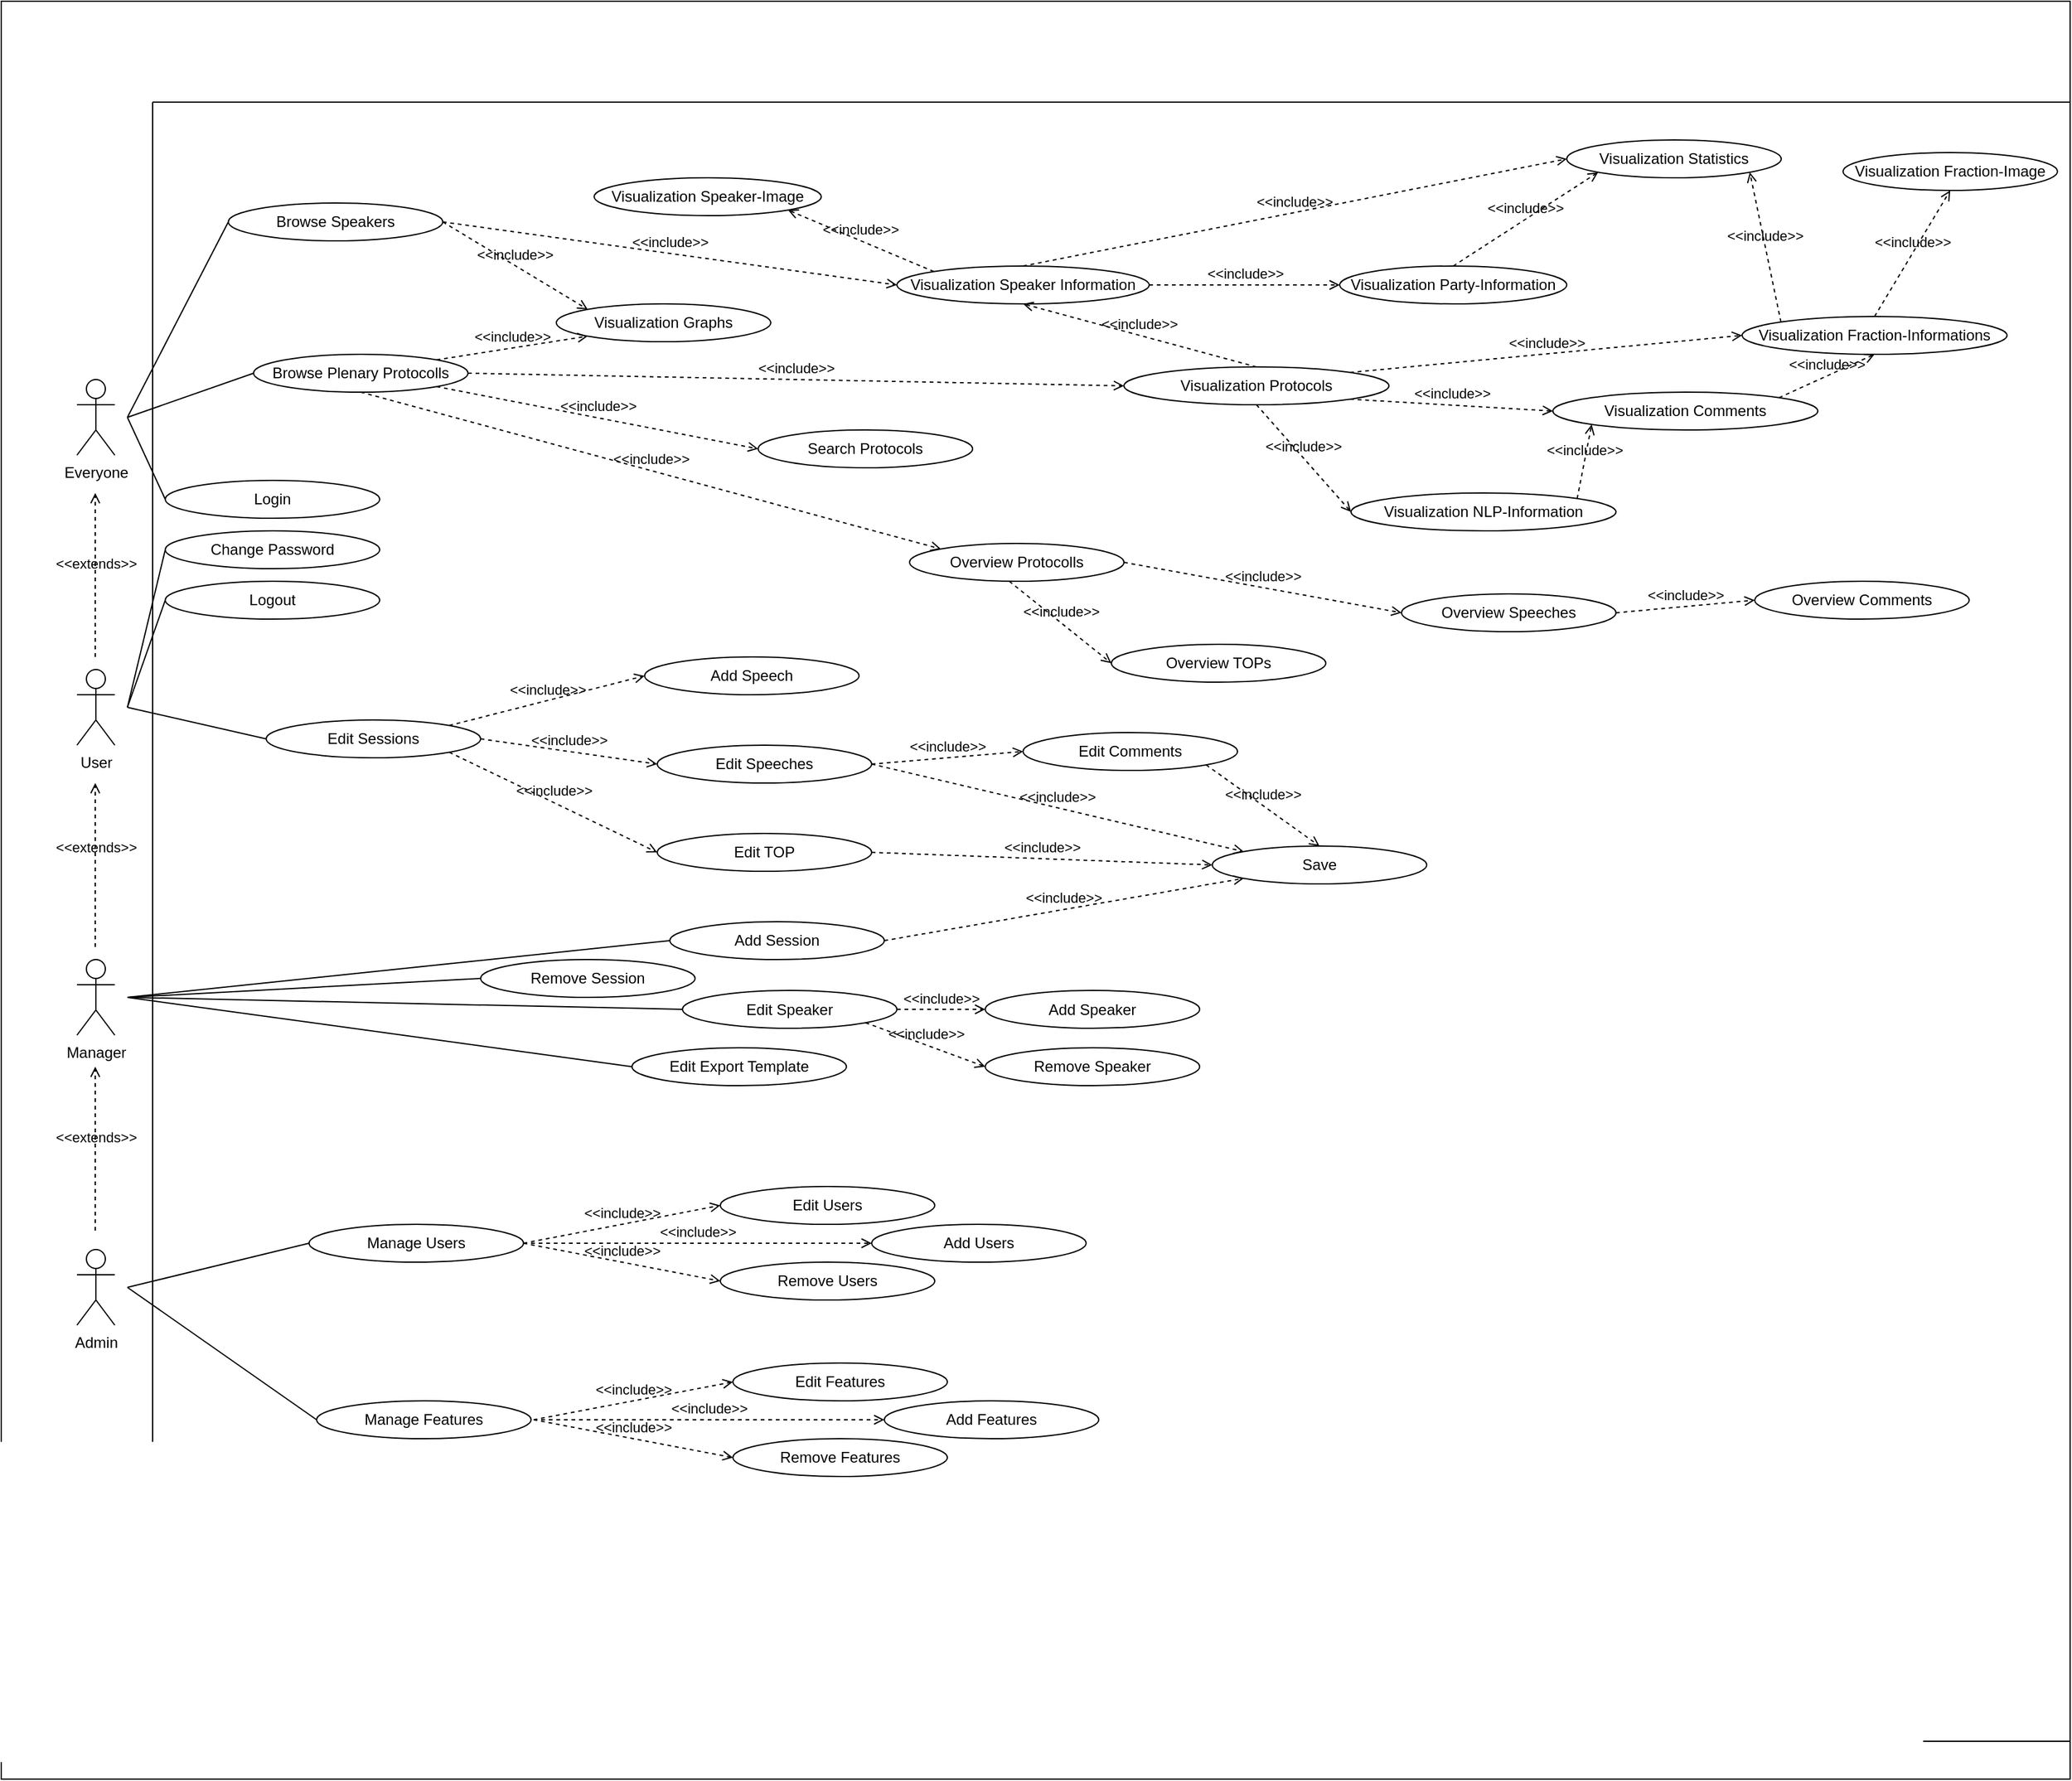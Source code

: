 <mxfile version="20.8.20" type="device"><diagram name="Seite-1" id="QeFo8UdcVytiKPAYH8MY"><mxGraphModel dx="2585" dy="2299" grid="1" gridSize="10" guides="1" tooltips="1" connect="1" arrows="1" fold="1" page="1" pageScale="1" pageWidth="827" pageHeight="1169" math="0" shadow="0"><root><mxCell id="0"/><mxCell id="1" parent="0"/><mxCell id="bOBkqjKPayrMbdcHPnFv-1" value="" style="rounded=0;whiteSpace=wrap;html=1;" vertex="1" parent="1"><mxGeometry y="-260" width="1640" height="1410" as="geometry"/></mxCell><mxCell id="shflEBDktMrE6u8HERlH-1" value="Everyone" style="shape=umlActor;verticalLabelPosition=bottom;verticalAlign=top;html=1;outlineConnect=0;" parent="1" vertex="1"><mxGeometry x="60" y="40" width="30" height="60" as="geometry"/></mxCell><mxCell id="shflEBDktMrE6u8HERlH-2" value="User" style="shape=umlActor;verticalLabelPosition=bottom;verticalAlign=top;html=1;outlineConnect=0;" parent="1" vertex="1"><mxGeometry x="60" y="270" width="30" height="60" as="geometry"/></mxCell><mxCell id="shflEBDktMrE6u8HERlH-3" value="Manager" style="shape=umlActor;verticalLabelPosition=bottom;verticalAlign=top;html=1;outlineConnect=0;" parent="1" vertex="1"><mxGeometry x="60" y="500" width="30" height="60" as="geometry"/></mxCell><mxCell id="shflEBDktMrE6u8HERlH-4" value="Admin" style="shape=umlActor;verticalLabelPosition=bottom;verticalAlign=top;html=1;outlineConnect=0;" parent="1" vertex="1"><mxGeometry x="60" y="730" width="30" height="60" as="geometry"/></mxCell><mxCell id="shflEBDktMrE6u8HERlH-13" value="" style="swimlane;startSize=0;" parent="1" vertex="1"><mxGeometry x="120" y="-180" width="1520" height="1300" as="geometry"/></mxCell><mxCell id="shflEBDktMrE6u8HERlH-18" value="Browse Plenary Protocolls" style="ellipse;whiteSpace=wrap;html=1;" parent="shflEBDktMrE6u8HERlH-13" vertex="1"><mxGeometry x="80" y="200" width="170" height="30" as="geometry"/></mxCell><mxCell id="shflEBDktMrE6u8HERlH-21" value="Visualization Graphs" style="ellipse;whiteSpace=wrap;html=1;" parent="shflEBDktMrE6u8HERlH-13" vertex="1"><mxGeometry x="320" y="160" width="170" height="30" as="geometry"/></mxCell><mxCell id="shflEBDktMrE6u8HERlH-20" value="Visualization Speaker Information" style="ellipse;whiteSpace=wrap;html=1;" parent="shflEBDktMrE6u8HERlH-13" vertex="1"><mxGeometry x="590" y="130" width="200" height="30" as="geometry"/></mxCell><mxCell id="shflEBDktMrE6u8HERlH-19" value="Browse Speakers" style="ellipse;whiteSpace=wrap;html=1;" parent="shflEBDktMrE6u8HERlH-13" vertex="1"><mxGeometry x="60" y="80" width="170" height="30" as="geometry"/></mxCell><mxCell id="shflEBDktMrE6u8HERlH-23" value="Visualization Statistics" style="ellipse;whiteSpace=wrap;html=1;" parent="shflEBDktMrE6u8HERlH-13" vertex="1"><mxGeometry x="1121" y="30" width="170" height="30" as="geometry"/></mxCell><mxCell id="shflEBDktMrE6u8HERlH-24" value="Visualization Speaker-Image" style="ellipse;whiteSpace=wrap;html=1;" parent="shflEBDktMrE6u8HERlH-13" vertex="1"><mxGeometry x="350" y="60" width="180" height="30" as="geometry"/></mxCell><mxCell id="shflEBDktMrE6u8HERlH-25" value="Visualization Party-Information" style="ellipse;whiteSpace=wrap;html=1;" parent="shflEBDktMrE6u8HERlH-13" vertex="1"><mxGeometry x="941" y="130" width="180" height="30" as="geometry"/></mxCell><mxCell id="shflEBDktMrE6u8HERlH-26" value="Visualization Fraction-Informations" style="ellipse;whiteSpace=wrap;html=1;" parent="shflEBDktMrE6u8HERlH-13" vertex="1"><mxGeometry x="1260" y="170" width="210" height="30" as="geometry"/></mxCell><mxCell id="shflEBDktMrE6u8HERlH-27" value="Visualization Fraction-Image" style="ellipse;whiteSpace=wrap;html=1;" parent="shflEBDktMrE6u8HERlH-13" vertex="1"><mxGeometry x="1340" y="40" width="170" height="30" as="geometry"/></mxCell><mxCell id="shflEBDktMrE6u8HERlH-30" value="&amp;lt;&amp;lt;include&amp;gt;&amp;gt;" style="edgeStyle=none;html=1;endArrow=open;verticalAlign=bottom;dashed=1;labelBackgroundColor=none;rounded=0;entryX=0;entryY=1;entryDx=0;entryDy=0;exitX=1;exitY=0;exitDx=0;exitDy=0;" parent="shflEBDktMrE6u8HERlH-13" source="shflEBDktMrE6u8HERlH-18" target="shflEBDktMrE6u8HERlH-21" edge="1"><mxGeometry width="160" relative="1" as="geometry"><mxPoint x="295" y="310" as="sourcePoint"/><mxPoint x="580" y="310" as="targetPoint"/></mxGeometry></mxCell><mxCell id="shflEBDktMrE6u8HERlH-32" value="&amp;lt;&amp;lt;include&amp;gt;&amp;gt;" style="edgeStyle=none;html=1;endArrow=open;verticalAlign=bottom;dashed=1;labelBackgroundColor=none;rounded=0;exitX=1;exitY=0.5;exitDx=0;exitDy=0;entryX=0;entryY=0.5;entryDx=0;entryDy=0;" parent="shflEBDktMrE6u8HERlH-13" source="shflEBDktMrE6u8HERlH-19" target="shflEBDktMrE6u8HERlH-20" edge="1"><mxGeometry width="160" relative="1" as="geometry"><mxPoint x="440" y="330" as="sourcePoint"/><mxPoint x="600" y="330" as="targetPoint"/></mxGeometry></mxCell><mxCell id="shflEBDktMrE6u8HERlH-33" value="&amp;lt;&amp;lt;include&amp;gt;&amp;gt;" style="edgeStyle=none;html=1;endArrow=open;verticalAlign=bottom;dashed=1;labelBackgroundColor=none;rounded=0;exitX=0.5;exitY=0;exitDx=0;exitDy=0;entryX=0;entryY=0.5;entryDx=0;entryDy=0;" parent="shflEBDktMrE6u8HERlH-13" source="shflEBDktMrE6u8HERlH-20" target="shflEBDktMrE6u8HERlH-23" edge="1"><mxGeometry width="160" relative="1" as="geometry"><mxPoint x="450" y="340" as="sourcePoint"/><mxPoint x="610" y="340" as="targetPoint"/></mxGeometry></mxCell><mxCell id="shflEBDktMrE6u8HERlH-36" value="&amp;lt;&amp;lt;include&amp;gt;&amp;gt;" style="edgeStyle=none;html=1;endArrow=open;verticalAlign=bottom;dashed=1;labelBackgroundColor=none;rounded=0;exitX=0;exitY=0;exitDx=0;exitDy=0;entryX=1;entryY=1;entryDx=0;entryDy=0;" parent="shflEBDktMrE6u8HERlH-13" source="shflEBDktMrE6u8HERlH-20" target="shflEBDktMrE6u8HERlH-24" edge="1"><mxGeometry width="160" relative="1" as="geometry"><mxPoint x="420" y="310" as="sourcePoint"/><mxPoint x="580" y="310" as="targetPoint"/></mxGeometry></mxCell><mxCell id="shflEBDktMrE6u8HERlH-31" value="&amp;lt;&amp;lt;include&amp;gt;&amp;gt;" style="edgeStyle=none;html=1;endArrow=open;verticalAlign=bottom;dashed=1;labelBackgroundColor=none;rounded=0;exitX=1;exitY=0.5;exitDx=0;exitDy=0;entryX=0;entryY=0;entryDx=0;entryDy=0;" parent="shflEBDktMrE6u8HERlH-13" source="shflEBDktMrE6u8HERlH-19" target="shflEBDktMrE6u8HERlH-21" edge="1"><mxGeometry width="160" relative="1" as="geometry"><mxPoint x="430" y="320" as="sourcePoint"/><mxPoint x="370" y="240" as="targetPoint"/></mxGeometry></mxCell><mxCell id="shflEBDktMrE6u8HERlH-38" value="&amp;lt;&amp;lt;include&amp;gt;&amp;gt;" style="edgeStyle=none;html=1;endArrow=open;verticalAlign=bottom;dashed=1;labelBackgroundColor=none;rounded=0;exitX=1;exitY=0.5;exitDx=0;exitDy=0;entryX=0;entryY=0.5;entryDx=0;entryDy=0;" parent="shflEBDktMrE6u8HERlH-13" source="shflEBDktMrE6u8HERlH-20" target="shflEBDktMrE6u8HERlH-25" edge="1"><mxGeometry width="160" relative="1" as="geometry"><mxPoint x="430" y="320" as="sourcePoint"/><mxPoint x="590" y="320" as="targetPoint"/></mxGeometry></mxCell><mxCell id="shflEBDktMrE6u8HERlH-39" value="&amp;lt;&amp;lt;include&amp;gt;&amp;gt;" style="edgeStyle=none;html=1;endArrow=open;verticalAlign=bottom;dashed=1;labelBackgroundColor=none;rounded=0;exitX=0.5;exitY=0;exitDx=0;exitDy=0;entryX=0;entryY=1;entryDx=0;entryDy=0;" parent="shflEBDktMrE6u8HERlH-13" source="shflEBDktMrE6u8HERlH-25" target="shflEBDktMrE6u8HERlH-23" edge="1"><mxGeometry width="160" relative="1" as="geometry"><mxPoint x="440" y="330" as="sourcePoint"/><mxPoint x="600" y="330" as="targetPoint"/></mxGeometry></mxCell><mxCell id="shflEBDktMrE6u8HERlH-40" value="&amp;lt;&amp;lt;include&amp;gt;&amp;gt;" style="edgeStyle=none;html=1;endArrow=open;verticalAlign=bottom;dashed=1;labelBackgroundColor=none;rounded=0;exitX=0;exitY=0;exitDx=0;exitDy=0;entryX=1;entryY=1;entryDx=0;entryDy=0;" parent="shflEBDktMrE6u8HERlH-13" source="shflEBDktMrE6u8HERlH-26" target="shflEBDktMrE6u8HERlH-23" edge="1"><mxGeometry width="160" relative="1" as="geometry"><mxPoint x="450" y="340" as="sourcePoint"/><mxPoint x="610" y="340" as="targetPoint"/></mxGeometry></mxCell><mxCell id="shflEBDktMrE6u8HERlH-41" value="&amp;lt;&amp;lt;include&amp;gt;&amp;gt;" style="edgeStyle=none;html=1;endArrow=open;verticalAlign=bottom;dashed=1;labelBackgroundColor=none;rounded=0;entryX=0.5;entryY=1;entryDx=0;entryDy=0;exitX=0.5;exitY=0;exitDx=0;exitDy=0;" parent="shflEBDktMrE6u8HERlH-13" source="shflEBDktMrE6u8HERlH-26" target="shflEBDktMrE6u8HERlH-27" edge="1"><mxGeometry width="160" relative="1" as="geometry"><mxPoint x="1400" y="180" as="sourcePoint"/><mxPoint x="620" y="350" as="targetPoint"/></mxGeometry></mxCell><mxCell id="shflEBDktMrE6u8HERlH-42" value="Visualization Protocols" style="ellipse;whiteSpace=wrap;html=1;" parent="shflEBDktMrE6u8HERlH-13" vertex="1"><mxGeometry x="770" y="210" width="210" height="30" as="geometry"/></mxCell><mxCell id="shflEBDktMrE6u8HERlH-44" value="Visualization Comments" style="ellipse;whiteSpace=wrap;html=1;" parent="shflEBDktMrE6u8HERlH-13" vertex="1"><mxGeometry x="1110" y="230" width="210" height="30" as="geometry"/></mxCell><mxCell id="shflEBDktMrE6u8HERlH-43" value="Visualization NLP-Information" style="ellipse;whiteSpace=wrap;html=1;" parent="shflEBDktMrE6u8HERlH-13" vertex="1"><mxGeometry x="950" y="310" width="210" height="30" as="geometry"/></mxCell><mxCell id="shflEBDktMrE6u8HERlH-46" value="&amp;lt;&amp;lt;include&amp;gt;&amp;gt;" style="edgeStyle=none;html=1;endArrow=open;verticalAlign=bottom;dashed=1;labelBackgroundColor=none;rounded=0;exitX=1;exitY=0.5;exitDx=0;exitDy=0;entryX=0;entryY=0.5;entryDx=0;entryDy=0;" parent="shflEBDktMrE6u8HERlH-13" source="shflEBDktMrE6u8HERlH-18" target="shflEBDktMrE6u8HERlH-42" edge="1"><mxGeometry width="160" relative="1" as="geometry"><mxPoint x="700" y="300" as="sourcePoint"/><mxPoint x="860" y="300" as="targetPoint"/></mxGeometry></mxCell><mxCell id="shflEBDktMrE6u8HERlH-47" value="&amp;lt;&amp;lt;include&amp;gt;&amp;gt;" style="edgeStyle=none;html=1;endArrow=open;verticalAlign=bottom;dashed=1;labelBackgroundColor=none;rounded=0;exitX=1;exitY=0;exitDx=0;exitDy=0;entryX=0;entryY=0.5;entryDx=0;entryDy=0;" parent="shflEBDktMrE6u8HERlH-13" source="shflEBDktMrE6u8HERlH-42" target="shflEBDktMrE6u8HERlH-26" edge="1"><mxGeometry width="160" relative="1" as="geometry"><mxPoint x="710" y="310" as="sourcePoint"/><mxPoint x="870" y="310" as="targetPoint"/></mxGeometry></mxCell><mxCell id="shflEBDktMrE6u8HERlH-48" value="&amp;lt;&amp;lt;include&amp;gt;&amp;gt;" style="edgeStyle=none;html=1;endArrow=open;verticalAlign=bottom;dashed=1;labelBackgroundColor=none;rounded=0;exitX=0.5;exitY=1;exitDx=0;exitDy=0;entryX=0;entryY=0.5;entryDx=0;entryDy=0;" parent="shflEBDktMrE6u8HERlH-13" source="shflEBDktMrE6u8HERlH-42" target="shflEBDktMrE6u8HERlH-43" edge="1"><mxGeometry width="160" relative="1" as="geometry"><mxPoint x="720" y="320" as="sourcePoint"/><mxPoint x="880" y="320" as="targetPoint"/></mxGeometry></mxCell><mxCell id="shflEBDktMrE6u8HERlH-49" value="&amp;lt;&amp;lt;include&amp;gt;&amp;gt;" style="edgeStyle=none;html=1;endArrow=open;verticalAlign=bottom;dashed=1;labelBackgroundColor=none;rounded=0;exitX=1;exitY=1;exitDx=0;exitDy=0;entryX=0;entryY=0.5;entryDx=0;entryDy=0;" parent="shflEBDktMrE6u8HERlH-13" source="shflEBDktMrE6u8HERlH-42" target="shflEBDktMrE6u8HERlH-44" edge="1"><mxGeometry width="160" relative="1" as="geometry"><mxPoint x="730" y="330" as="sourcePoint"/><mxPoint x="890" y="330" as="targetPoint"/></mxGeometry></mxCell><mxCell id="shflEBDktMrE6u8HERlH-50" value="&amp;lt;&amp;lt;include&amp;gt;&amp;gt;" style="edgeStyle=none;html=1;endArrow=open;verticalAlign=bottom;dashed=1;labelBackgroundColor=none;rounded=0;exitX=1;exitY=0;exitDx=0;exitDy=0;entryX=0;entryY=1;entryDx=0;entryDy=0;" parent="shflEBDktMrE6u8HERlH-13" source="shflEBDktMrE6u8HERlH-43" target="shflEBDktMrE6u8HERlH-44" edge="1"><mxGeometry width="160" relative="1" as="geometry"><mxPoint x="740" y="340" as="sourcePoint"/><mxPoint x="900" y="340" as="targetPoint"/></mxGeometry></mxCell><mxCell id="shflEBDktMrE6u8HERlH-51" value="&amp;lt;&amp;lt;include&amp;gt;&amp;gt;" style="edgeStyle=none;html=1;endArrow=open;verticalAlign=bottom;dashed=1;labelBackgroundColor=none;rounded=0;exitX=1;exitY=0;exitDx=0;exitDy=0;entryX=0.5;entryY=1;entryDx=0;entryDy=0;" parent="shflEBDktMrE6u8HERlH-13" source="shflEBDktMrE6u8HERlH-44" target="shflEBDktMrE6u8HERlH-26" edge="1"><mxGeometry width="160" relative="1" as="geometry"><mxPoint x="750" y="350" as="sourcePoint"/><mxPoint x="910" y="350" as="targetPoint"/></mxGeometry></mxCell><mxCell id="shflEBDktMrE6u8HERlH-52" value="&amp;lt;&amp;lt;include&amp;gt;&amp;gt;" style="edgeStyle=none;html=1;endArrow=open;verticalAlign=bottom;dashed=1;labelBackgroundColor=none;rounded=0;exitX=1;exitY=1;exitDx=0;exitDy=0;entryX=0;entryY=0.5;entryDx=0;entryDy=0;" parent="shflEBDktMrE6u8HERlH-13" source="shflEBDktMrE6u8HERlH-18" target="shflEBDktMrE6u8HERlH-53" edge="1"><mxGeometry width="160" relative="1" as="geometry"><mxPoint x="760" y="360" as="sourcePoint"/><mxPoint x="920" y="360" as="targetPoint"/></mxGeometry></mxCell><mxCell id="shflEBDktMrE6u8HERlH-53" value="Search Protocols" style="ellipse;whiteSpace=wrap;html=1;" parent="shflEBDktMrE6u8HERlH-13" vertex="1"><mxGeometry x="480" y="260" width="170" height="30" as="geometry"/></mxCell><mxCell id="shflEBDktMrE6u8HERlH-57" value="Logout" style="ellipse;whiteSpace=wrap;html=1;" parent="shflEBDktMrE6u8HERlH-13" vertex="1"><mxGeometry x="10" y="380" width="170" height="30" as="geometry"/></mxCell><mxCell id="shflEBDktMrE6u8HERlH-56" value="Change Password" style="ellipse;whiteSpace=wrap;html=1;" parent="shflEBDktMrE6u8HERlH-13" vertex="1"><mxGeometry x="10" y="340" width="170" height="30" as="geometry"/></mxCell><mxCell id="shflEBDktMrE6u8HERlH-55" value="Login" style="ellipse;whiteSpace=wrap;html=1;" parent="shflEBDktMrE6u8HERlH-13" vertex="1"><mxGeometry x="10" y="300" width="170" height="30" as="geometry"/></mxCell><mxCell id="shflEBDktMrE6u8HERlH-65" value="&amp;lt;&amp;lt;include&amp;gt;&amp;gt;" style="edgeStyle=none;html=1;endArrow=open;verticalAlign=bottom;dashed=1;labelBackgroundColor=none;rounded=0;exitX=0.5;exitY=1;exitDx=0;exitDy=0;entryX=0;entryY=0;entryDx=0;entryDy=0;" parent="shflEBDktMrE6u8HERlH-13" source="shflEBDktMrE6u8HERlH-18" target="shflEBDktMrE6u8HERlH-64" edge="1"><mxGeometry width="160" relative="1" as="geometry"><mxPoint x="440" y="300" as="sourcePoint"/><mxPoint x="600" y="300" as="targetPoint"/></mxGeometry></mxCell><mxCell id="shflEBDktMrE6u8HERlH-68" value="Overview TOPs" style="ellipse;whiteSpace=wrap;html=1;" parent="shflEBDktMrE6u8HERlH-13" vertex="1"><mxGeometry x="760" y="430" width="170" height="30" as="geometry"/></mxCell><mxCell id="shflEBDktMrE6u8HERlH-67" value="Overview Speeches" style="ellipse;whiteSpace=wrap;html=1;" parent="shflEBDktMrE6u8HERlH-13" vertex="1"><mxGeometry x="990" y="390" width="170" height="30" as="geometry"/></mxCell><mxCell id="shflEBDktMrE6u8HERlH-66" value="Overview Comments" style="ellipse;whiteSpace=wrap;html=1;" parent="shflEBDktMrE6u8HERlH-13" vertex="1"><mxGeometry x="1270" y="380" width="170" height="30" as="geometry"/></mxCell><mxCell id="shflEBDktMrE6u8HERlH-72" value="&amp;lt;&amp;lt;include&amp;gt;&amp;gt;" style="edgeStyle=none;html=1;endArrow=open;verticalAlign=bottom;dashed=1;labelBackgroundColor=none;rounded=0;exitX=0.465;exitY=1;exitDx=0;exitDy=0;entryX=0;entryY=0.5;entryDx=0;entryDy=0;exitPerimeter=0;" parent="shflEBDktMrE6u8HERlH-13" source="shflEBDktMrE6u8HERlH-64" target="shflEBDktMrE6u8HERlH-68" edge="1"><mxGeometry width="160" relative="1" as="geometry"><mxPoint x="440" y="300" as="sourcePoint"/><mxPoint x="600" y="300" as="targetPoint"/></mxGeometry></mxCell><mxCell id="shflEBDktMrE6u8HERlH-71" value="&amp;lt;&amp;lt;include&amp;gt;&amp;gt;" style="edgeStyle=none;html=1;endArrow=open;verticalAlign=bottom;dashed=1;labelBackgroundColor=none;rounded=0;entryX=0;entryY=0.5;entryDx=0;entryDy=0;startArrow=none;exitX=1;exitY=0.5;exitDx=0;exitDy=0;" parent="shflEBDktMrE6u8HERlH-13" source="shflEBDktMrE6u8HERlH-64" target="shflEBDktMrE6u8HERlH-67" edge="1"><mxGeometry width="160" relative="1" as="geometry"><mxPoint x="680" y="365" as="sourcePoint"/><mxPoint x="600" y="300" as="targetPoint"/><Array as="points"/></mxGeometry></mxCell><mxCell id="shflEBDktMrE6u8HERlH-70" value="&amp;lt;&amp;lt;include&amp;gt;&amp;gt;" style="edgeStyle=none;html=1;endArrow=open;verticalAlign=bottom;dashed=1;labelBackgroundColor=none;rounded=0;exitX=1;exitY=0.5;exitDx=0;exitDy=0;entryX=0;entryY=0.5;entryDx=0;entryDy=0;" parent="shflEBDktMrE6u8HERlH-13" source="shflEBDktMrE6u8HERlH-67" target="shflEBDktMrE6u8HERlH-66" edge="1"><mxGeometry width="160" relative="1" as="geometry"><mxPoint x="440" y="300" as="sourcePoint"/><mxPoint x="600" y="300" as="targetPoint"/></mxGeometry></mxCell><mxCell id="shflEBDktMrE6u8HERlH-64" value="Overview Protocolls" style="ellipse;whiteSpace=wrap;html=1;" parent="shflEBDktMrE6u8HERlH-13" vertex="1"><mxGeometry x="600" y="350" width="170" height="30" as="geometry"/></mxCell><mxCell id="shflEBDktMrE6u8HERlH-75" value="&amp;lt;&amp;lt;include&amp;gt;&amp;gt;" style="edgeStyle=none;html=1;endArrow=open;verticalAlign=bottom;dashed=1;labelBackgroundColor=none;rounded=0;exitX=0.5;exitY=0;exitDx=0;exitDy=0;entryX=0.5;entryY=1;entryDx=0;entryDy=0;" parent="shflEBDktMrE6u8HERlH-13" source="shflEBDktMrE6u8HERlH-42" target="shflEBDktMrE6u8HERlH-20" edge="1"><mxGeometry width="160" relative="1" as="geometry"><mxPoint x="800" y="300" as="sourcePoint"/><mxPoint x="960" y="300" as="targetPoint"/></mxGeometry></mxCell><mxCell id="shflEBDktMrE6u8HERlH-79" value="Edit Sessions" style="ellipse;whiteSpace=wrap;html=1;" parent="shflEBDktMrE6u8HERlH-13" vertex="1"><mxGeometry x="90" y="490" width="170" height="30" as="geometry"/></mxCell><mxCell id="shflEBDktMrE6u8HERlH-78" value="Edit Speeches" style="ellipse;whiteSpace=wrap;html=1;" parent="shflEBDktMrE6u8HERlH-13" vertex="1"><mxGeometry x="400" y="510" width="170" height="30" as="geometry"/></mxCell><mxCell id="shflEBDktMrE6u8HERlH-77" value="Edit Comments" style="ellipse;whiteSpace=wrap;html=1;" parent="shflEBDktMrE6u8HERlH-13" vertex="1"><mxGeometry x="690" y="500" width="170" height="30" as="geometry"/></mxCell><mxCell id="shflEBDktMrE6u8HERlH-76" value="Edit TOP" style="ellipse;whiteSpace=wrap;html=1;" parent="shflEBDktMrE6u8HERlH-13" vertex="1"><mxGeometry x="400" y="580" width="170" height="30" as="geometry"/></mxCell><mxCell id="shflEBDktMrE6u8HERlH-80" value="Save" style="ellipse;whiteSpace=wrap;html=1;" parent="shflEBDktMrE6u8HERlH-13" vertex="1"><mxGeometry x="840" y="590" width="170" height="30" as="geometry"/></mxCell><mxCell id="shflEBDktMrE6u8HERlH-81" value="Add Speech" style="ellipse;whiteSpace=wrap;html=1;" parent="shflEBDktMrE6u8HERlH-13" vertex="1"><mxGeometry x="390" y="440" width="170" height="30" as="geometry"/></mxCell><mxCell id="shflEBDktMrE6u8HERlH-83" value="&amp;lt;&amp;lt;include&amp;gt;&amp;gt;" style="edgeStyle=none;html=1;endArrow=open;verticalAlign=bottom;dashed=1;labelBackgroundColor=none;rounded=0;entryX=0;entryY=0.5;entryDx=0;entryDy=0;exitX=1;exitY=1;exitDx=0;exitDy=0;" parent="shflEBDktMrE6u8HERlH-13" source="shflEBDktMrE6u8HERlH-79" target="shflEBDktMrE6u8HERlH-76" edge="1"><mxGeometry width="160" relative="1" as="geometry"><mxPoint x="270" y="515" as="sourcePoint"/><mxPoint x="410" y="535" as="targetPoint"/></mxGeometry></mxCell><mxCell id="shflEBDktMrE6u8HERlH-84" value="&amp;lt;&amp;lt;include&amp;gt;&amp;gt;" style="edgeStyle=none;html=1;endArrow=open;verticalAlign=bottom;dashed=1;labelBackgroundColor=none;rounded=0;entryX=0;entryY=0.5;entryDx=0;entryDy=0;exitX=1;exitY=0;exitDx=0;exitDy=0;" parent="shflEBDktMrE6u8HERlH-13" source="shflEBDktMrE6u8HERlH-79" target="shflEBDktMrE6u8HERlH-81" edge="1"><mxGeometry width="160" relative="1" as="geometry"><mxPoint x="280" y="525" as="sourcePoint"/><mxPoint x="420" y="545" as="targetPoint"/></mxGeometry></mxCell><mxCell id="shflEBDktMrE6u8HERlH-85" value="&amp;lt;&amp;lt;include&amp;gt;&amp;gt;" style="edgeStyle=none;html=1;endArrow=open;verticalAlign=bottom;dashed=1;labelBackgroundColor=none;rounded=0;entryX=0;entryY=0.5;entryDx=0;entryDy=0;exitX=1;exitY=0.5;exitDx=0;exitDy=0;" parent="shflEBDktMrE6u8HERlH-13" source="shflEBDktMrE6u8HERlH-78" target="shflEBDktMrE6u8HERlH-77" edge="1"><mxGeometry width="160" relative="1" as="geometry"><mxPoint x="290" y="535" as="sourcePoint"/><mxPoint x="430" y="555" as="targetPoint"/></mxGeometry></mxCell><mxCell id="shflEBDktMrE6u8HERlH-86" value="&amp;lt;&amp;lt;include&amp;gt;&amp;gt;" style="edgeStyle=none;html=1;endArrow=open;verticalAlign=bottom;dashed=1;labelBackgroundColor=none;rounded=0;entryX=0;entryY=0.5;entryDx=0;entryDy=0;exitX=1;exitY=0.5;exitDx=0;exitDy=0;" parent="shflEBDktMrE6u8HERlH-13" source="shflEBDktMrE6u8HERlH-76" target="shflEBDktMrE6u8HERlH-80" edge="1"><mxGeometry width="160" relative="1" as="geometry"><mxPoint x="300" y="545" as="sourcePoint"/><mxPoint x="440" y="565" as="targetPoint"/></mxGeometry></mxCell><mxCell id="shflEBDktMrE6u8HERlH-87" value="&amp;lt;&amp;lt;include&amp;gt;&amp;gt;" style="edgeStyle=none;html=1;endArrow=open;verticalAlign=bottom;dashed=1;labelBackgroundColor=none;rounded=0;exitX=1;exitY=0.5;exitDx=0;exitDy=0;entryX=0;entryY=0;entryDx=0;entryDy=0;" parent="shflEBDktMrE6u8HERlH-13" source="shflEBDktMrE6u8HERlH-78" target="shflEBDktMrE6u8HERlH-80" edge="1"><mxGeometry width="160" relative="1" as="geometry"><mxPoint x="310" y="555" as="sourcePoint"/><mxPoint x="860" y="620" as="targetPoint"/></mxGeometry></mxCell><mxCell id="shflEBDktMrE6u8HERlH-88" value="&amp;lt;&amp;lt;include&amp;gt;&amp;gt;" style="edgeStyle=none;html=1;endArrow=open;verticalAlign=bottom;dashed=1;labelBackgroundColor=none;rounded=0;entryX=0.5;entryY=0;entryDx=0;entryDy=0;exitX=1;exitY=1;exitDx=0;exitDy=0;" parent="shflEBDktMrE6u8HERlH-13" source="shflEBDktMrE6u8HERlH-77" target="shflEBDktMrE6u8HERlH-80" edge="1"><mxGeometry width="160" relative="1" as="geometry"><mxPoint x="320" y="565" as="sourcePoint"/><mxPoint x="460" y="585" as="targetPoint"/></mxGeometry></mxCell><mxCell id="shflEBDktMrE6u8HERlH-97" value="Manage Features" style="ellipse;whiteSpace=wrap;html=1;" parent="shflEBDktMrE6u8HERlH-13" vertex="1"><mxGeometry x="130" y="1030" width="170" height="30" as="geometry"/></mxCell><mxCell id="shflEBDktMrE6u8HERlH-96" value="Manage Users" style="ellipse;whiteSpace=wrap;html=1;" parent="shflEBDktMrE6u8HERlH-13" vertex="1"><mxGeometry x="124" y="890" width="170" height="30" as="geometry"/></mxCell><mxCell id="shflEBDktMrE6u8HERlH-95" value="Add Session" style="ellipse;whiteSpace=wrap;html=1;" parent="shflEBDktMrE6u8HERlH-13" vertex="1"><mxGeometry x="410" y="650" width="170" height="30" as="geometry"/></mxCell><mxCell id="shflEBDktMrE6u8HERlH-94" value="Edit Speaker" style="ellipse;whiteSpace=wrap;html=1;" parent="shflEBDktMrE6u8HERlH-13" vertex="1"><mxGeometry x="420" y="704.5" width="170" height="30" as="geometry"/></mxCell><mxCell id="shflEBDktMrE6u8HERlH-93" value="Remove Session" style="ellipse;whiteSpace=wrap;html=1;" parent="shflEBDktMrE6u8HERlH-13" vertex="1"><mxGeometry x="260" y="680" width="170" height="30" as="geometry"/></mxCell><mxCell id="shflEBDktMrE6u8HERlH-92" value="Add Speaker" style="ellipse;whiteSpace=wrap;html=1;" parent="shflEBDktMrE6u8HERlH-13" vertex="1"><mxGeometry x="660" y="704.5" width="170" height="30" as="geometry"/></mxCell><mxCell id="shflEBDktMrE6u8HERlH-91" value="Remove Speaker" style="ellipse;whiteSpace=wrap;html=1;" parent="shflEBDktMrE6u8HERlH-13" vertex="1"><mxGeometry x="660" y="750" width="170" height="30" as="geometry"/></mxCell><mxCell id="shflEBDktMrE6u8HERlH-90" value="Edit Export Template" style="ellipse;whiteSpace=wrap;html=1;" parent="shflEBDktMrE6u8HERlH-13" vertex="1"><mxGeometry x="380" y="750" width="170" height="30" as="geometry"/></mxCell><mxCell id="shflEBDktMrE6u8HERlH-98" value="&amp;lt;&amp;lt;include&amp;gt;&amp;gt;" style="edgeStyle=none;html=1;endArrow=open;verticalAlign=bottom;dashed=1;labelBackgroundColor=none;rounded=0;entryX=0;entryY=0.5;entryDx=0;entryDy=0;exitX=1;exitY=0.5;exitDx=0;exitDy=0;" parent="shflEBDktMrE6u8HERlH-13" source="shflEBDktMrE6u8HERlH-94" target="shflEBDktMrE6u8HERlH-92" edge="1"><mxGeometry width="160" relative="1" as="geometry"><mxPoint x="580" y="605" as="sourcePoint"/><mxPoint x="1010" y="680" as="targetPoint"/></mxGeometry></mxCell><mxCell id="shflEBDktMrE6u8HERlH-99" value="&amp;lt;&amp;lt;include&amp;gt;&amp;gt;" style="edgeStyle=none;html=1;endArrow=open;verticalAlign=bottom;dashed=1;labelBackgroundColor=none;rounded=0;entryX=0;entryY=0.5;entryDx=0;entryDy=0;exitX=1;exitY=1;exitDx=0;exitDy=0;" parent="shflEBDktMrE6u8HERlH-13" source="shflEBDktMrE6u8HERlH-94" target="shflEBDktMrE6u8HERlH-91" edge="1"><mxGeometry width="160" relative="1" as="geometry"><mxPoint x="570" y="765" as="sourcePoint"/><mxPoint x="650" y="790" as="targetPoint"/></mxGeometry></mxCell><mxCell id="shflEBDktMrE6u8HERlH-100" value="&amp;lt;&amp;lt;include&amp;gt;&amp;gt;" style="edgeStyle=none;html=1;endArrow=open;verticalAlign=bottom;dashed=1;labelBackgroundColor=none;rounded=0;entryX=0;entryY=1;entryDx=0;entryDy=0;exitX=1;exitY=0.5;exitDx=0;exitDy=0;" parent="shflEBDktMrE6u8HERlH-13" source="shflEBDktMrE6u8HERlH-95" target="shflEBDktMrE6u8HERlH-80" edge="1"><mxGeometry width="160" relative="1" as="geometry"><mxPoint x="580" y="605" as="sourcePoint"/><mxPoint x="1010" y="680" as="targetPoint"/></mxGeometry></mxCell><mxCell id="shflEBDktMrE6u8HERlH-102" value="" style="edgeStyle=none;html=1;endArrow=none;verticalAlign=bottom;rounded=0;entryX=0;entryY=0.5;entryDx=0;entryDy=0;" parent="shflEBDktMrE6u8HERlH-13" target="shflEBDktMrE6u8HERlH-94" edge="1"><mxGeometry width="160" relative="1" as="geometry"><mxPoint x="-20" y="710" as="sourcePoint"/><mxPoint x="320" y="760" as="targetPoint"/></mxGeometry></mxCell><mxCell id="shflEBDktMrE6u8HERlH-111" value="Add Features" style="ellipse;whiteSpace=wrap;html=1;" parent="shflEBDktMrE6u8HERlH-13" vertex="1"><mxGeometry x="580" y="1030" width="170" height="30" as="geometry"/></mxCell><mxCell id="shflEBDktMrE6u8HERlH-110" value="Edit Features" style="ellipse;whiteSpace=wrap;html=1;" parent="shflEBDktMrE6u8HERlH-13" vertex="1"><mxGeometry x="460" y="1000" width="170" height="30" as="geometry"/></mxCell><mxCell id="shflEBDktMrE6u8HERlH-109" value="Remove Features" style="ellipse;whiteSpace=wrap;html=1;" parent="shflEBDktMrE6u8HERlH-13" vertex="1"><mxGeometry x="460" y="1060" width="170" height="30" as="geometry"/></mxCell><mxCell id="shflEBDktMrE6u8HERlH-108" value="Remove Users" style="ellipse;whiteSpace=wrap;html=1;" parent="shflEBDktMrE6u8HERlH-13" vertex="1"><mxGeometry x="450" y="920" width="170" height="30" as="geometry"/></mxCell><mxCell id="shflEBDktMrE6u8HERlH-107" value="Add Users" style="ellipse;whiteSpace=wrap;html=1;" parent="shflEBDktMrE6u8HERlH-13" vertex="1"><mxGeometry x="570" y="890" width="170" height="30" as="geometry"/></mxCell><mxCell id="shflEBDktMrE6u8HERlH-106" value="Edit Users" style="ellipse;whiteSpace=wrap;html=1;" parent="shflEBDktMrE6u8HERlH-13" vertex="1"><mxGeometry x="450" y="860" width="170" height="30" as="geometry"/></mxCell><mxCell id="shflEBDktMrE6u8HERlH-115" value="&amp;lt;&amp;lt;include&amp;gt;&amp;gt;" style="edgeStyle=none;html=1;endArrow=open;verticalAlign=bottom;dashed=1;labelBackgroundColor=none;rounded=0;entryX=0;entryY=0.5;entryDx=0;entryDy=0;exitX=1;exitY=0.5;exitDx=0;exitDy=0;" parent="shflEBDktMrE6u8HERlH-13" source="shflEBDktMrE6u8HERlH-96" target="shflEBDktMrE6u8HERlH-106" edge="1"><mxGeometry width="160" relative="1" as="geometry"><mxPoint x="575" y="740" as="sourcePoint"/><mxPoint x="670" y="775" as="targetPoint"/></mxGeometry></mxCell><mxCell id="shflEBDktMrE6u8HERlH-117" value="&amp;lt;&amp;lt;include&amp;gt;&amp;gt;" style="edgeStyle=none;html=1;endArrow=open;verticalAlign=bottom;dashed=1;labelBackgroundColor=none;rounded=0;entryX=0;entryY=0.5;entryDx=0;entryDy=0;exitX=1;exitY=0.5;exitDx=0;exitDy=0;" parent="shflEBDktMrE6u8HERlH-13" source="shflEBDktMrE6u8HERlH-96" target="shflEBDktMrE6u8HERlH-108" edge="1"><mxGeometry width="160" relative="1" as="geometry"><mxPoint x="314" y="925" as="sourcePoint"/><mxPoint x="470" y="895" as="targetPoint"/></mxGeometry></mxCell><mxCell id="shflEBDktMrE6u8HERlH-116" value="&amp;lt;&amp;lt;include&amp;gt;&amp;gt;" style="edgeStyle=none;html=1;endArrow=open;verticalAlign=bottom;dashed=1;labelBackgroundColor=none;rounded=0;entryX=0;entryY=0.5;entryDx=0;entryDy=0;exitX=1;exitY=0.5;exitDx=0;exitDy=0;" parent="shflEBDktMrE6u8HERlH-13" source="shflEBDktMrE6u8HERlH-96" target="shflEBDktMrE6u8HERlH-107" edge="1"><mxGeometry width="160" relative="1" as="geometry"><mxPoint x="304" y="915" as="sourcePoint"/><mxPoint x="460" y="885" as="targetPoint"/></mxGeometry></mxCell><mxCell id="shflEBDktMrE6u8HERlH-118" value="&amp;lt;&amp;lt;include&amp;gt;&amp;gt;" style="edgeStyle=none;html=1;endArrow=open;verticalAlign=bottom;dashed=1;labelBackgroundColor=none;rounded=0;entryX=0;entryY=0.5;entryDx=0;entryDy=0;exitX=1;exitY=0.5;exitDx=0;exitDy=0;" parent="shflEBDktMrE6u8HERlH-13" target="shflEBDktMrE6u8HERlH-110" edge="1"><mxGeometry width="160" relative="1" as="geometry"><mxPoint x="302" y="1045" as="sourcePoint"/><mxPoint x="458" y="1015" as="targetPoint"/></mxGeometry></mxCell><mxCell id="shflEBDktMrE6u8HERlH-119" value="&amp;lt;&amp;lt;include&amp;gt;&amp;gt;" style="edgeStyle=none;html=1;endArrow=open;verticalAlign=bottom;dashed=1;labelBackgroundColor=none;rounded=0;entryX=0;entryY=0.5;entryDx=0;entryDy=0;exitX=1;exitY=0.5;exitDx=0;exitDy=0;" parent="shflEBDktMrE6u8HERlH-13" target="shflEBDktMrE6u8HERlH-109" edge="1"><mxGeometry width="160" relative="1" as="geometry"><mxPoint x="302" y="1045" as="sourcePoint"/><mxPoint x="458" y="1075" as="targetPoint"/></mxGeometry></mxCell><mxCell id="shflEBDktMrE6u8HERlH-120" value="&amp;lt;&amp;lt;include&amp;gt;&amp;gt;" style="edgeStyle=none;html=1;endArrow=open;verticalAlign=bottom;dashed=1;labelBackgroundColor=none;rounded=0;exitX=1;exitY=0.5;exitDx=0;exitDy=0;entryX=0;entryY=0.5;entryDx=0;entryDy=0;" parent="shflEBDktMrE6u8HERlH-13" target="shflEBDktMrE6u8HERlH-111" edge="1"><mxGeometry width="160" relative="1" as="geometry"><mxPoint x="302" y="1045" as="sourcePoint"/><mxPoint x="578" y="1045" as="targetPoint"/></mxGeometry></mxCell><mxCell id="shflEBDktMrE6u8HERlH-82" value="&amp;lt;&amp;lt;include&amp;gt;&amp;gt;" style="edgeStyle=none;html=1;endArrow=open;verticalAlign=bottom;dashed=1;labelBackgroundColor=none;rounded=0;entryX=0;entryY=0.5;entryDx=0;entryDy=0;exitX=1;exitY=0.5;exitDx=0;exitDy=0;" parent="shflEBDktMrE6u8HERlH-13" target="shflEBDktMrE6u8HERlH-78" edge="1" source="shflEBDktMrE6u8HERlH-79"><mxGeometry width="160" relative="1" as="geometry"><mxPoint x="260" y="535" as="sourcePoint"/><mxPoint x="390" y="550" as="targetPoint"/></mxGeometry></mxCell><mxCell id="shflEBDktMrE6u8HERlH-14" value="&amp;lt;&amp;lt;extends&amp;gt;&amp;gt;" style="edgeStyle=none;html=1;endArrow=open;verticalAlign=bottom;dashed=1;labelBackgroundColor=none;rounded=0;" parent="1" edge="1"><mxGeometry width="160" relative="1" as="geometry"><mxPoint x="74.5" y="715" as="sourcePoint"/><mxPoint x="74.5" y="585" as="targetPoint"/><Array as="points"><mxPoint x="74.5" y="655"/></Array><mxPoint as="offset"/></mxGeometry></mxCell><mxCell id="shflEBDktMrE6u8HERlH-15" value="&amp;lt;&amp;lt;extends&amp;gt;&amp;gt;" style="edgeStyle=none;html=1;endArrow=open;verticalAlign=bottom;dashed=1;labelBackgroundColor=none;rounded=0;" parent="1" edge="1"><mxGeometry width="160" relative="1" as="geometry"><mxPoint x="74.5" y="260" as="sourcePoint"/><mxPoint x="74.5" y="130" as="targetPoint"/><Array as="points"><mxPoint x="74.5" y="200"/></Array><mxPoint as="offset"/></mxGeometry></mxCell><mxCell id="shflEBDktMrE6u8HERlH-16" value="&amp;lt;&amp;lt;extends&amp;gt;&amp;gt;" style="edgeStyle=none;html=1;endArrow=open;verticalAlign=bottom;dashed=1;labelBackgroundColor=none;rounded=0;" parent="1" edge="1"><mxGeometry x="0.077" width="160" relative="1" as="geometry"><mxPoint x="74.5" y="490" as="sourcePoint"/><mxPoint x="74.5" y="360" as="targetPoint"/><Array as="points"><mxPoint x="74.5" y="430"/></Array><mxPoint as="offset"/></mxGeometry></mxCell><mxCell id="shflEBDktMrE6u8HERlH-28" value="" style="edgeStyle=none;html=1;endArrow=none;verticalAlign=bottom;rounded=0;entryX=0;entryY=0.5;entryDx=0;entryDy=0;" parent="1" target="shflEBDktMrE6u8HERlH-19" edge="1"><mxGeometry width="160" relative="1" as="geometry"><mxPoint x="100" y="70" as="sourcePoint"/><mxPoint x="260" y="60" as="targetPoint"/></mxGeometry></mxCell><mxCell id="shflEBDktMrE6u8HERlH-29" value="" style="edgeStyle=none;html=1;endArrow=none;verticalAlign=bottom;rounded=0;entryX=0;entryY=0.5;entryDx=0;entryDy=0;" parent="1" target="shflEBDktMrE6u8HERlH-18" edge="1"><mxGeometry width="160" relative="1" as="geometry"><mxPoint x="100" y="70" as="sourcePoint"/><mxPoint x="254" y="5" as="targetPoint"/></mxGeometry></mxCell><mxCell id="shflEBDktMrE6u8HERlH-59" value="" style="edgeStyle=none;html=1;endArrow=none;verticalAlign=bottom;rounded=0;entryX=0;entryY=0.5;entryDx=0;entryDy=0;" parent="1" target="shflEBDktMrE6u8HERlH-55" edge="1"><mxGeometry width="160" relative="1" as="geometry"><mxPoint x="100" y="70" as="sourcePoint"/><mxPoint x="210" y="75" as="targetPoint"/></mxGeometry></mxCell><mxCell id="shflEBDktMrE6u8HERlH-60" value="" style="edgeStyle=none;html=1;endArrow=none;verticalAlign=bottom;rounded=0;entryX=0;entryY=0.5;entryDx=0;entryDy=0;" parent="1" target="shflEBDktMrE6u8HERlH-56" edge="1"><mxGeometry width="160" relative="1" as="geometry"><mxPoint x="100" y="300" as="sourcePoint"/><mxPoint x="220" y="85" as="targetPoint"/></mxGeometry></mxCell><mxCell id="shflEBDktMrE6u8HERlH-61" value="" style="edgeStyle=none;html=1;endArrow=none;verticalAlign=bottom;rounded=0;entryX=0;entryY=0.5;entryDx=0;entryDy=0;" parent="1" target="shflEBDktMrE6u8HERlH-57" edge="1"><mxGeometry width="160" relative="1" as="geometry"><mxPoint x="100" y="300" as="sourcePoint"/><mxPoint x="230" y="95" as="targetPoint"/></mxGeometry></mxCell><mxCell id="shflEBDktMrE6u8HERlH-89" value="" style="edgeStyle=none;html=1;endArrow=none;verticalAlign=bottom;rounded=0;entryX=0;entryY=0.5;entryDx=0;entryDy=0;" parent="1" target="shflEBDktMrE6u8HERlH-79" edge="1"><mxGeometry width="160" relative="1" as="geometry"><mxPoint x="100" y="300" as="sourcePoint"/><mxPoint x="700" y="400" as="targetPoint"/></mxGeometry></mxCell><mxCell id="shflEBDktMrE6u8HERlH-101" value="" style="edgeStyle=none;html=1;endArrow=none;verticalAlign=bottom;rounded=0;entryX=0;entryY=0.5;entryDx=0;entryDy=0;" parent="1" target="shflEBDktMrE6u8HERlH-93" edge="1"><mxGeometry width="160" relative="1" as="geometry"><mxPoint x="100" y="530" as="sourcePoint"/><mxPoint x="700" y="650" as="targetPoint"/></mxGeometry></mxCell><mxCell id="shflEBDktMrE6u8HERlH-103" value="" style="edgeStyle=none;html=1;endArrow=none;verticalAlign=bottom;rounded=0;entryX=0;entryY=0.5;entryDx=0;entryDy=0;" parent="1" target="shflEBDktMrE6u8HERlH-90" edge="1"><mxGeometry width="160" relative="1" as="geometry"><mxPoint x="100" y="530" as="sourcePoint"/><mxPoint x="450" y="560" as="targetPoint"/></mxGeometry></mxCell><mxCell id="shflEBDktMrE6u8HERlH-104" value="" style="edgeStyle=none;html=1;endArrow=none;verticalAlign=bottom;rounded=0;entryX=0;entryY=0.5;entryDx=0;entryDy=0;" parent="1" target="shflEBDktMrE6u8HERlH-95" edge="1"><mxGeometry width="160" relative="1" as="geometry"><mxPoint x="100" y="530" as="sourcePoint"/><mxPoint x="530" y="595" as="targetPoint"/></mxGeometry></mxCell><mxCell id="shflEBDktMrE6u8HERlH-113" value="" style="edgeStyle=none;html=1;endArrow=none;verticalAlign=bottom;rounded=0;entryX=0;entryY=0.5;entryDx=0;entryDy=0;" parent="1" target="shflEBDktMrE6u8HERlH-96" edge="1"><mxGeometry width="160" relative="1" as="geometry"><mxPoint x="100" y="760" as="sourcePoint"/><mxPoint x="510" y="595" as="targetPoint"/></mxGeometry></mxCell><mxCell id="shflEBDktMrE6u8HERlH-114" value="" style="edgeStyle=none;html=1;endArrow=none;verticalAlign=bottom;rounded=0;entryX=0;entryY=0.5;entryDx=0;entryDy=0;" parent="1" target="shflEBDktMrE6u8HERlH-97" edge="1"><mxGeometry width="160" relative="1" as="geometry"><mxPoint x="100" y="760" as="sourcePoint"/><mxPoint x="520" y="605" as="targetPoint"/></mxGeometry></mxCell></root></mxGraphModel></diagram></mxfile>